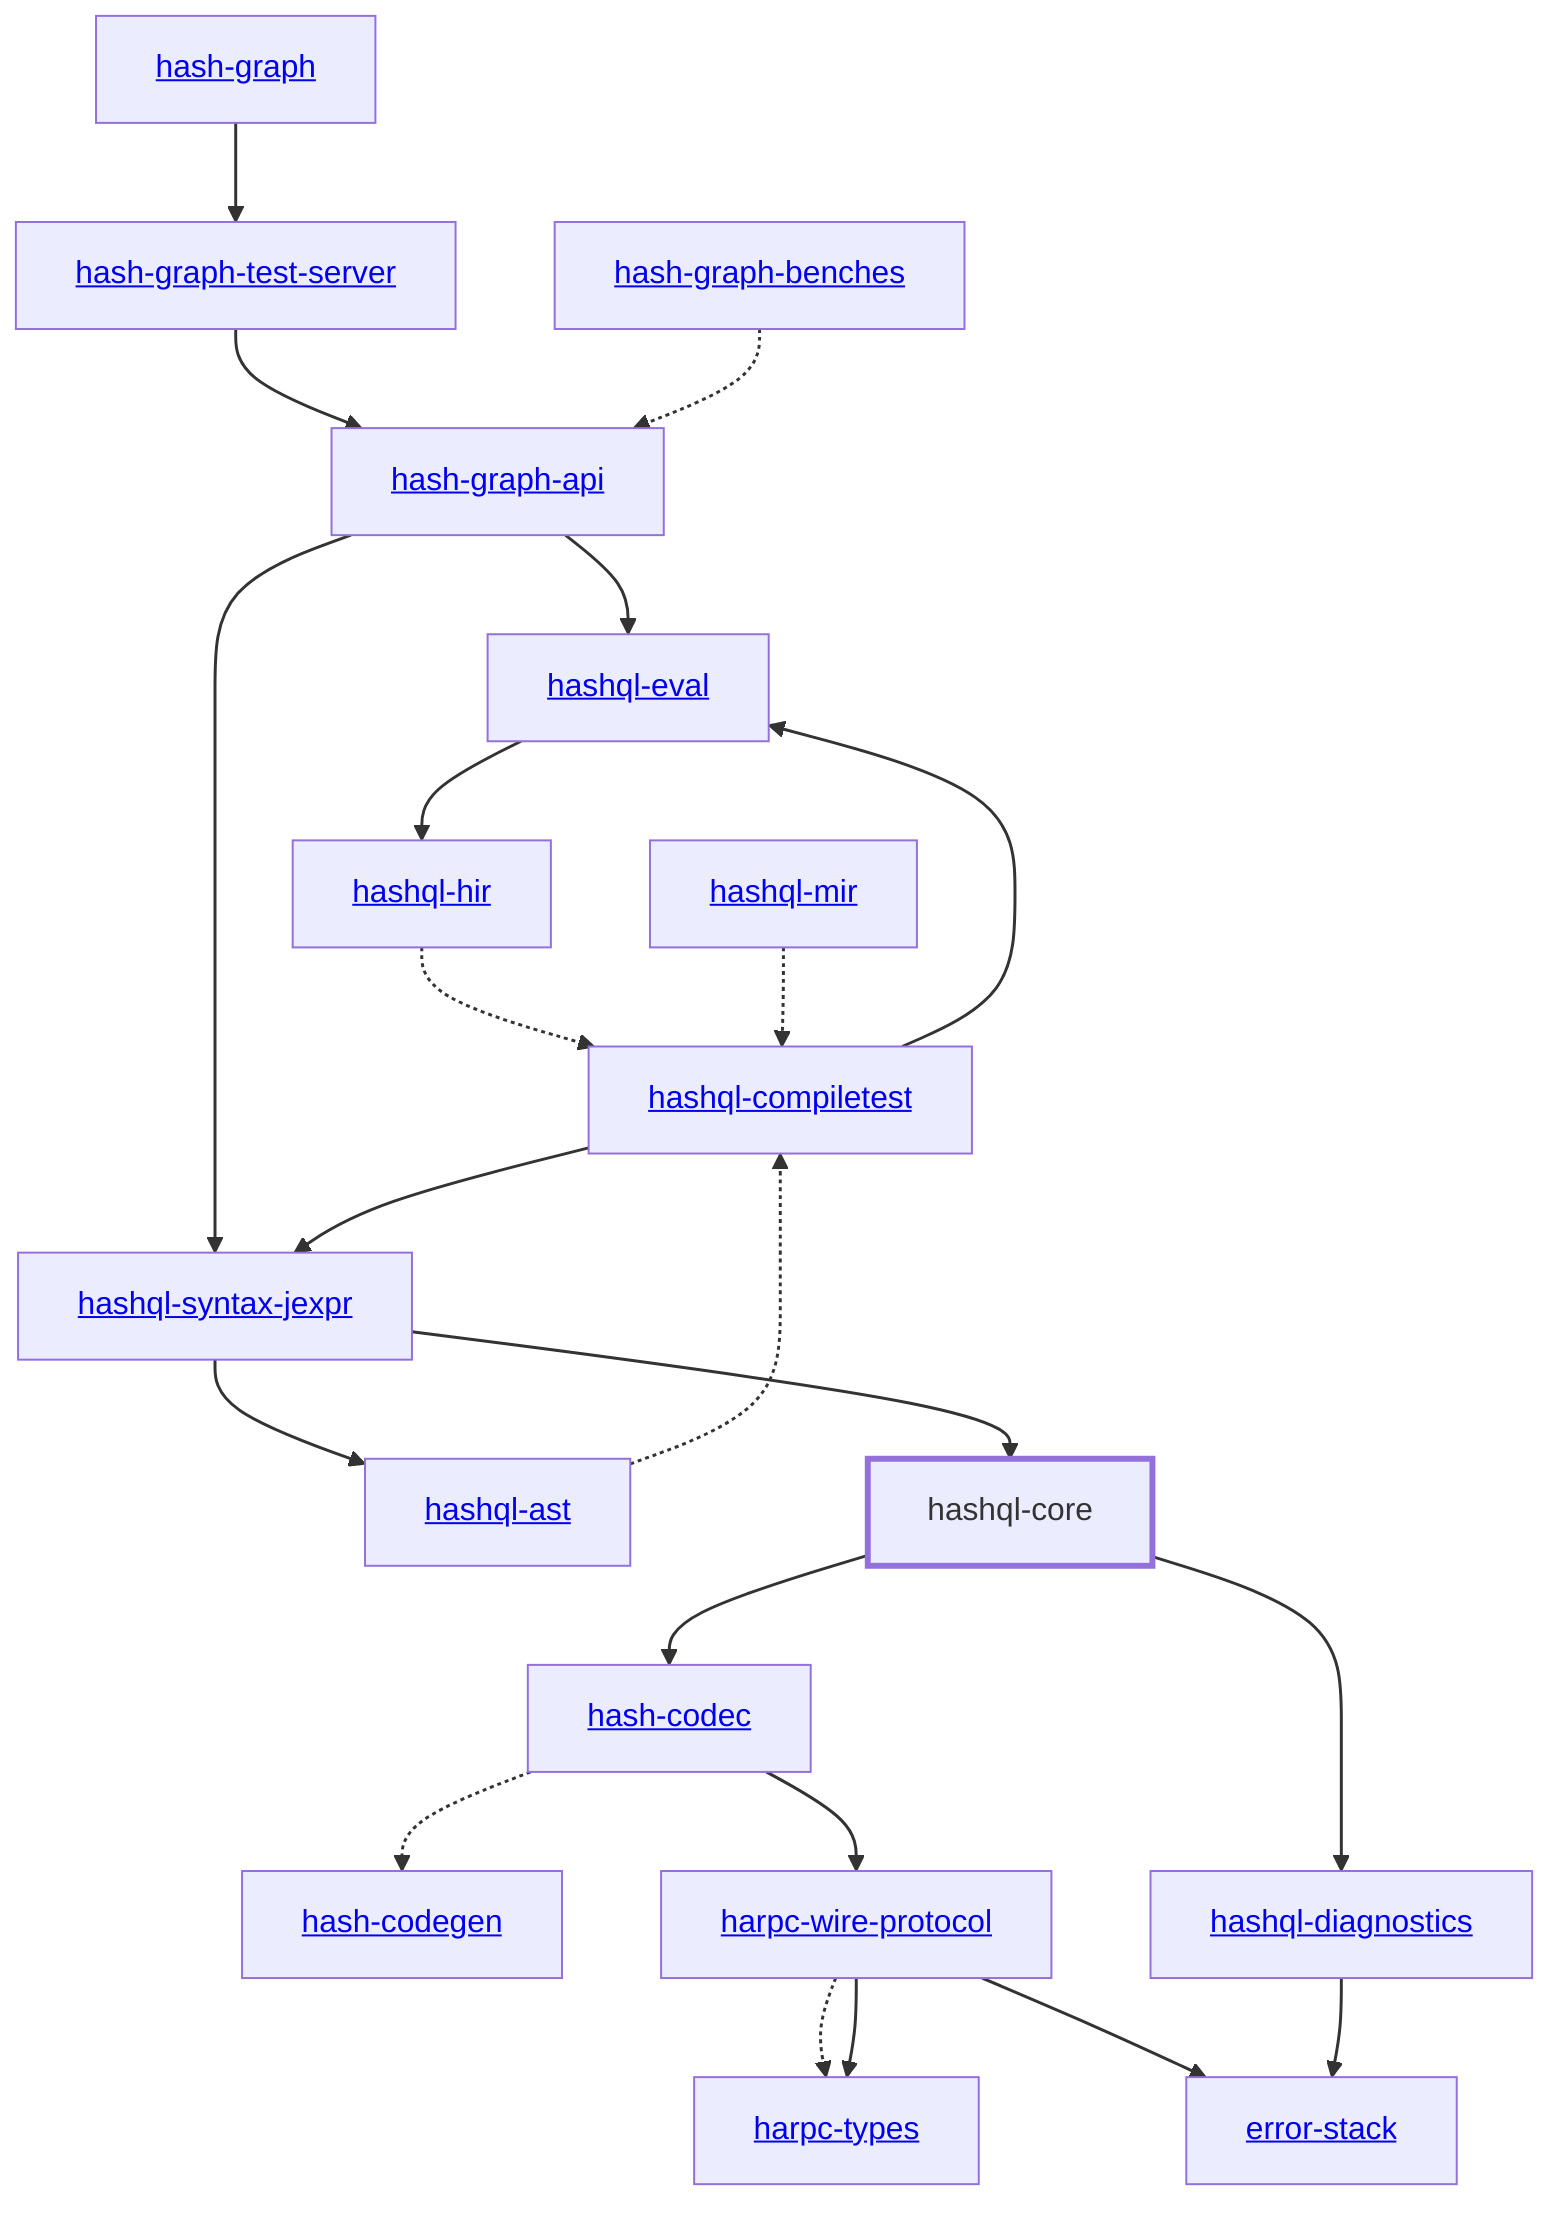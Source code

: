 graph TD
    linkStyle default stroke-width:1.5px
    classDef default stroke-width:1px
    classDef root stroke-width:3px
    classDef dev stroke-width:1px
    classDef build stroke-width:1px
    %% Legend
    %% --> : Normal dependency
    %% -.-> : Dev dependency
    %% ---> : Build dependency
    0[<a href="../hash_graph/index.html">hash-graph</a>]
    1[<a href="../hash_codec/index.html">hash-codec</a>]
    2[<a href="../hash_codegen/index.html">hash-codegen</a>]
    3[<a href="../hash_graph_api/index.html">hash-graph-api</a>]
    4[<a href="../hash_graph_test_server/index.html">hash-graph-test-server</a>]
    5[<a href="../harpc_types/index.html">harpc-types</a>]
    6[<a href="../harpc_wire_protocol/index.html">harpc-wire-protocol</a>]
    7[<a href="../hashql_ast/index.html">hashql-ast</a>]
    8[<a href="../hashql_compiletest/index.html">hashql-compiletest</a>]
    9[hashql-core]
    class 9 root
    10[<a href="../hashql_diagnostics/index.html">hashql-diagnostics</a>]
    11[<a href="../hashql_eval/index.html">hashql-eval</a>]
    12[<a href="../hashql_hir/index.html">hashql-hir</a>]
    13[<a href="../hashql_mir/index.html">hashql-mir</a>]
    14[<a href="../hashql_syntax_jexpr/index.html">hashql-syntax-jexpr</a>]
    15[<a href="../error_stack/index.html">error-stack</a>]
    16[<a href="../hash_graph_benches/index.html">hash-graph-benches</a>]
    0 --> 4
    1 -.-> 2
    1 --> 6
    3 --> 11
    3 --> 14
    4 --> 3
    6 -.-> 5
    6 --> 5
    6 --> 15
    7 -.-> 8
    8 --> 11
    8 --> 14
    9 --> 1
    9 --> 10
    10 --> 15
    11 --> 12
    12 -.-> 8
    13 -.-> 8
    14 --> 7
    14 --> 9
    16 -.-> 3
